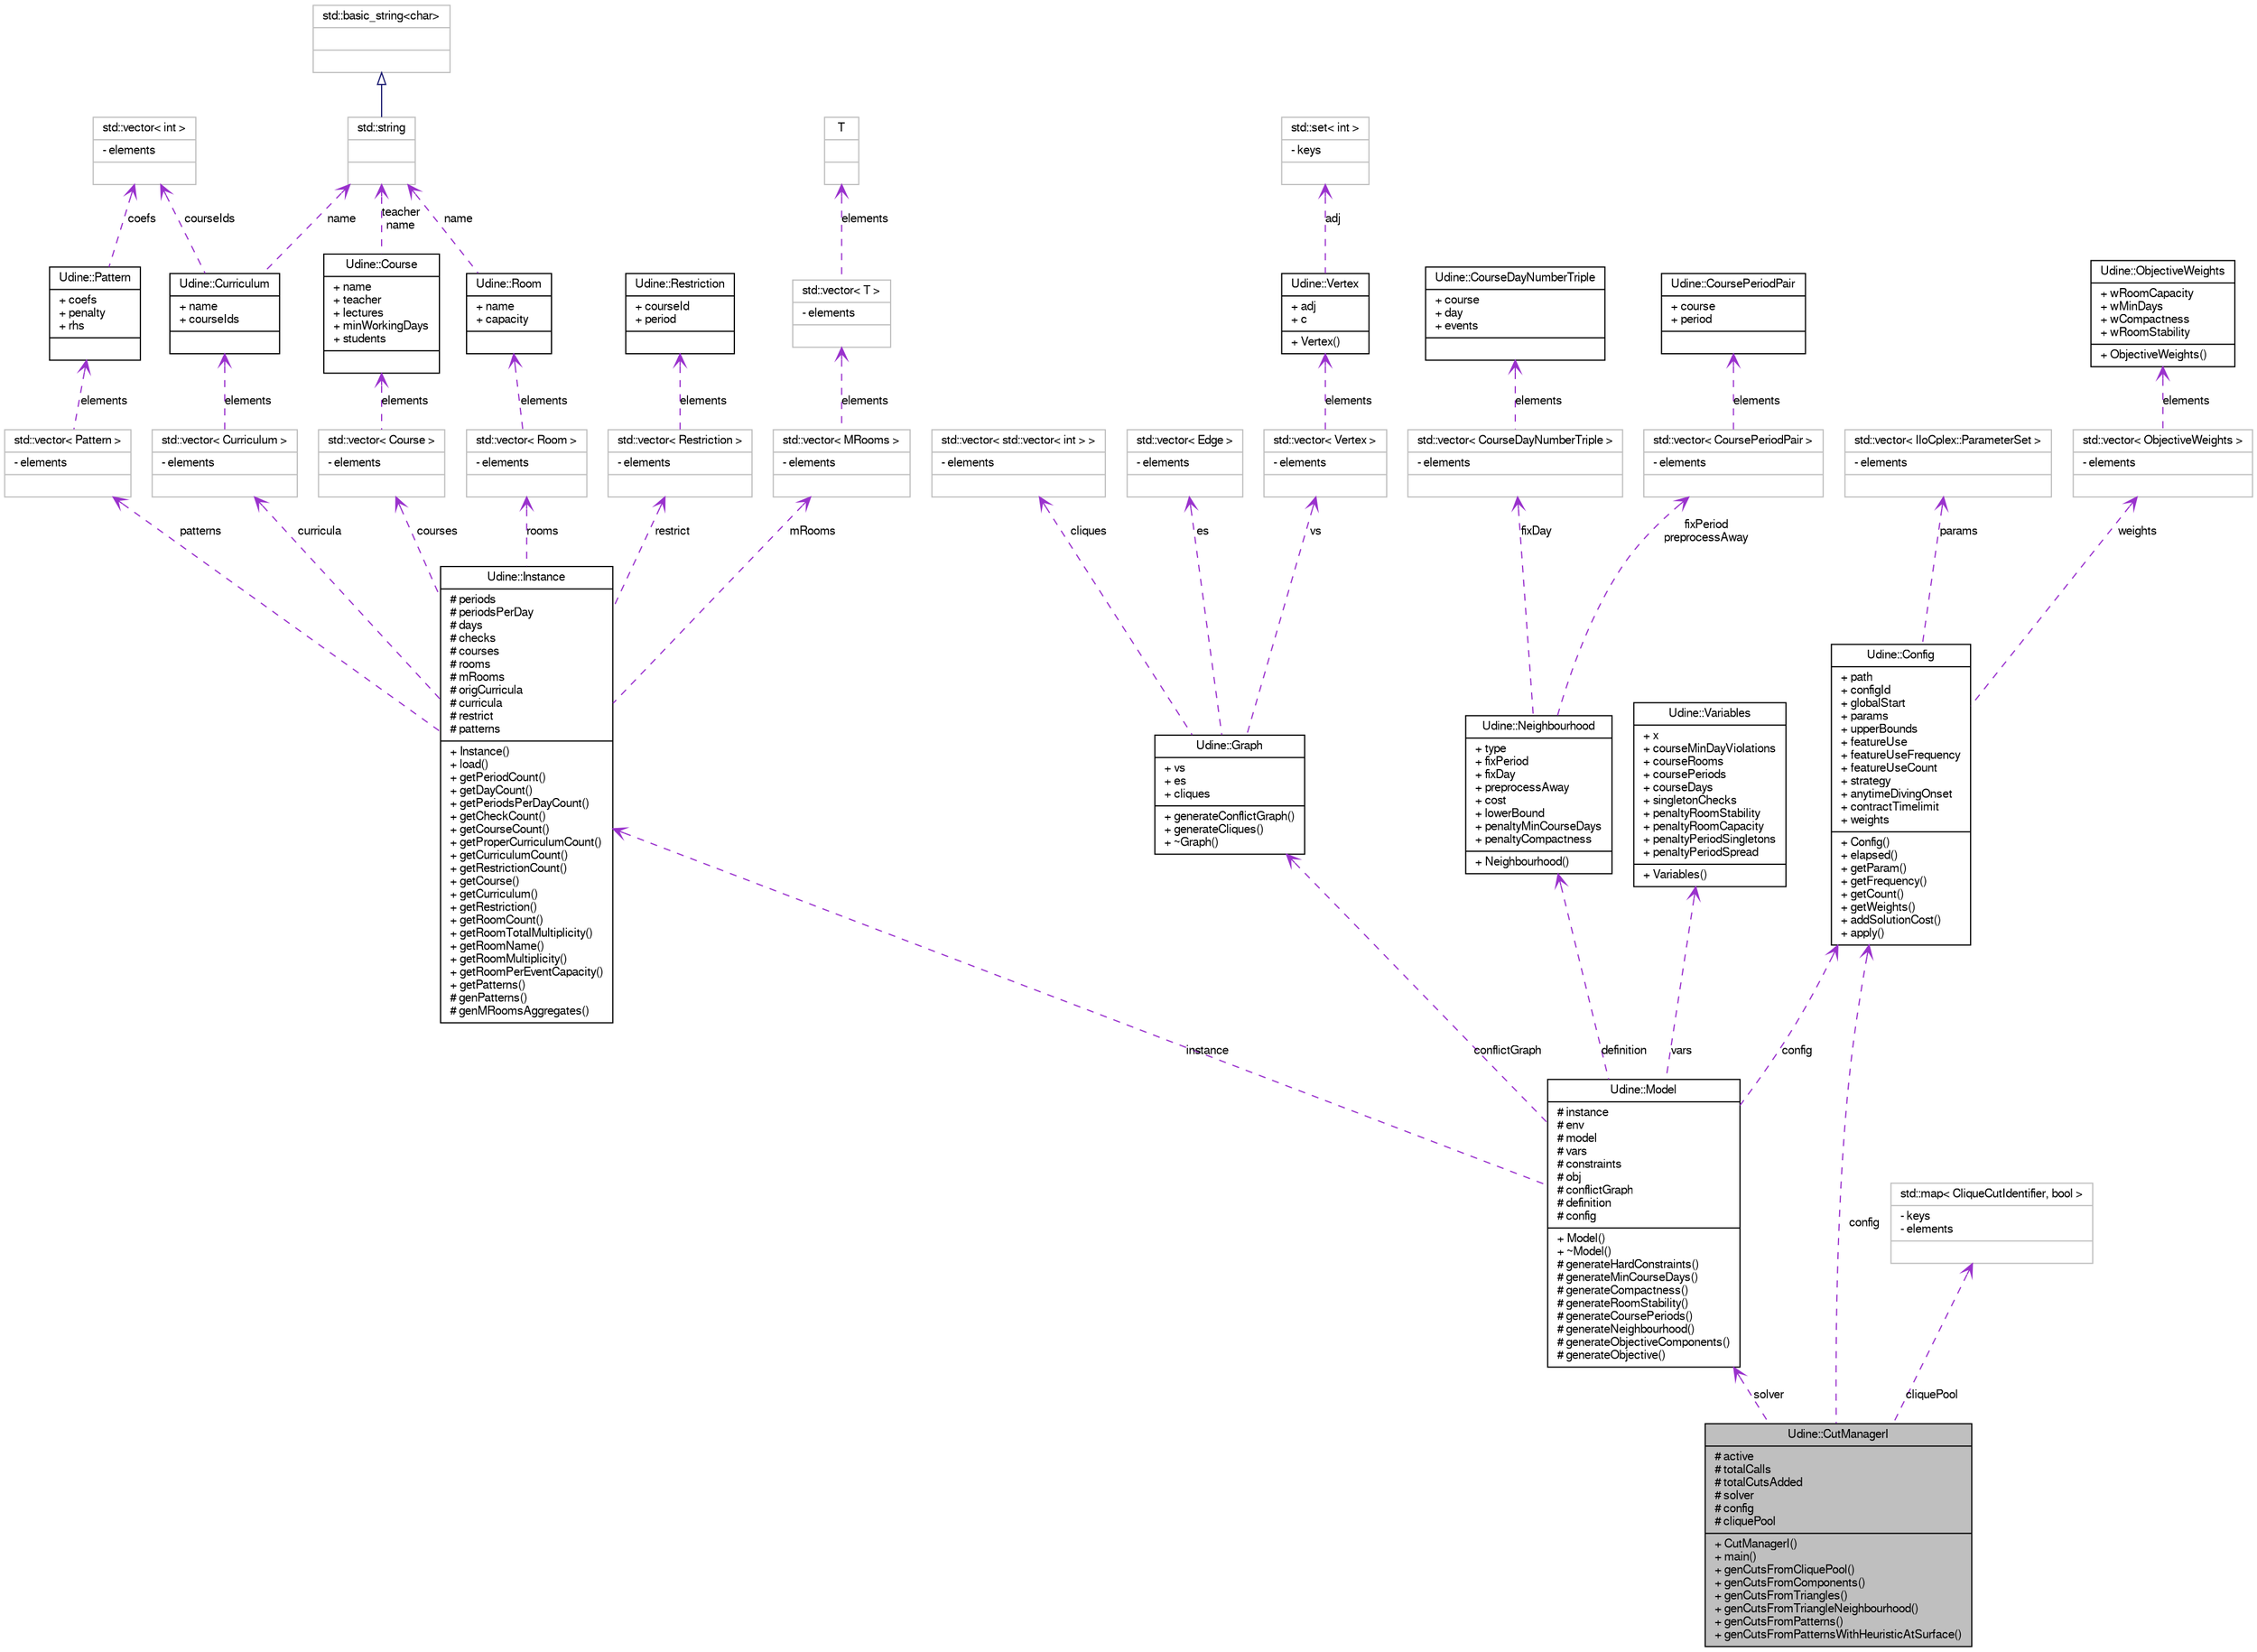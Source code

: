 digraph G
{
  edge [fontname="FreeSans",fontsize="10",labelfontname="FreeSans",labelfontsize="10"];
  node [fontname="FreeSans",fontsize="10",shape=record];
  Node1 [label="{Udine::CutManagerI\n|# active\l# totalCalls\l# totalCutsAdded\l# solver\l# config\l# cliquePool\l|+ CutManagerI()\l+ main()\l+ genCutsFromCliquePool()\l+ genCutsFromComponents()\l+ genCutsFromTriangles()\l+ genCutsFromTriangleNeighbourhood()\l+ genCutsFromPatterns()\l+ genCutsFromPatternsWithHeuristicAtSurface()\l}",height=0.2,width=0.4,color="black", fillcolor="grey75", style="filled" fontcolor="black"];
  Node2 -> Node1 [dir=back,color="darkorchid3",fontsize="10",style="dashed",label="config",arrowtail="open",fontname="FreeSans"];
  Node2 [label="{Udine::Config\n|+ path\l+ configId\l+ globalStart\l+ params\l+ upperBounds\l+ featureUse\l+ featureUseFrequency\l+ featureUseCount\l+ strategy\l+ anytimeDivingOnset\l+ contractTimelimit\l+ weights\l|+ Config()\l+ elapsed()\l+ getParam()\l+ getFrequency()\l+ getCount()\l+ getWeights()\l+ addSolutionCost()\l+ apply()\l}",height=0.2,width=0.4,color="black", fillcolor="white", style="filled",URL="$struct_udine_1_1_config.html"];
  Node3 -> Node2 [dir=back,color="darkorchid3",fontsize="10",style="dashed",label="params",arrowtail="open",fontname="FreeSans"];
  Node3 [label="{std::vector\< IloCplex::ParameterSet \>\n|- elements\l|}",height=0.2,width=0.4,color="grey75", fillcolor="white", style="filled"];
  Node4 -> Node2 [dir=back,color="darkorchid3",fontsize="10",style="dashed",label="weights",arrowtail="open",fontname="FreeSans"];
  Node4 [label="{std::vector\< ObjectiveWeights \>\n|- elements\l|}",height=0.2,width=0.4,color="grey75", fillcolor="white", style="filled"];
  Node5 -> Node4 [dir=back,color="darkorchid3",fontsize="10",style="dashed",label="elements",arrowtail="open",fontname="FreeSans"];
  Node5 [label="{Udine::ObjectiveWeights\n|+ wRoomCapacity\l+ wMinDays\l+ wCompactness\l+ wRoomStability\l|+ ObjectiveWeights()\l}",height=0.2,width=0.4,color="black", fillcolor="white", style="filled",URL="$struct_udine_1_1_objective_weights.html"];
  Node6 -> Node1 [dir=back,color="darkorchid3",fontsize="10",style="dashed",label="solver",arrowtail="open",fontname="FreeSans"];
  Node6 [label="{Udine::Model\n|# instance\l# env\l# model\l# vars\l# constraints\l# obj\l# conflictGraph\l# definition\l# config\l|+ Model()\l+ ~Model()\l# generateHardConstraints()\l# generateMinCourseDays()\l# generateCompactness()\l# generateRoomStability()\l# generateCoursePeriods()\l# generateNeighbourhood()\l# generateObjectiveComponents()\l# generateObjective()\l}",height=0.2,width=0.4,color="black", fillcolor="white", style="filled",URL="$class_udine_1_1_model.html"];
  Node7 -> Node6 [dir=back,color="darkorchid3",fontsize="10",style="dashed",label="instance",arrowtail="open",fontname="FreeSans"];
  Node7 [label="{Udine::Instance\n|# periods\l# periodsPerDay\l# days\l# checks\l# courses\l# rooms\l# mRooms\l# origCurricula\l# curricula\l# restrict\l# patterns\l|+ Instance()\l+ load()\l+ getPeriodCount()\l+ getDayCount()\l+ getPeriodsPerDayCount()\l+ getCheckCount()\l+ getCourseCount()\l+ getProperCurriculumCount()\l+ getCurriculumCount()\l+ getRestrictionCount()\l+ getCourse()\l+ getCurriculum()\l+ getRestriction()\l+ getRoomCount()\l+ getRoomTotalMultiplicity()\l+ getRoomName()\l+ getRoomMultiplicity()\l+ getRoomPerEventCapacity()\l+ getPatterns()\l# genPatterns()\l# genMRoomsAggregates()\l}",height=0.2,width=0.4,color="black", fillcolor="white", style="filled",URL="$class_udine_1_1_instance.html"];
  Node8 -> Node7 [dir=back,color="darkorchid3",fontsize="10",style="dashed",label="courses",arrowtail="open",fontname="FreeSans"];
  Node8 [label="{std::vector\< Course \>\n|- elements\l|}",height=0.2,width=0.4,color="grey75", fillcolor="white", style="filled"];
  Node9 -> Node8 [dir=back,color="darkorchid3",fontsize="10",style="dashed",label="elements",arrowtail="open",fontname="FreeSans"];
  Node9 [label="{Udine::Course\n|+ name\l+ teacher\l+ lectures\l+ minWorkingDays\l+ students\l|}",height=0.2,width=0.4,color="black", fillcolor="white", style="filled",URL="$struct_udine_1_1_course.html"];
  Node10 -> Node9 [dir=back,color="darkorchid3",fontsize="10",style="dashed",label="teacher\nname",arrowtail="open",fontname="FreeSans"];
  Node10 [label="{std::string\n||}",height=0.2,width=0.4,color="grey75", fillcolor="white", style="filled",tooltip="STL class."];
  Node11 -> Node10 [dir=back,color="midnightblue",fontsize="10",style="solid",arrowtail="empty",fontname="FreeSans"];
  Node11 [label="{std::basic_string\<char\>\n||}",height=0.2,width=0.4,color="grey75", fillcolor="white", style="filled",tooltip="STL class."];
  Node12 -> Node7 [dir=back,color="darkorchid3",fontsize="10",style="dashed",label="patterns",arrowtail="open",fontname="FreeSans"];
  Node12 [label="{std::vector\< Pattern \>\n|- elements\l|}",height=0.2,width=0.4,color="grey75", fillcolor="white", style="filled"];
  Node13 -> Node12 [dir=back,color="darkorchid3",fontsize="10",style="dashed",label="elements",arrowtail="open",fontname="FreeSans"];
  Node13 [label="{Udine::Pattern\n|+ coefs\l+ penalty\l+ rhs\l|}",height=0.2,width=0.4,color="black", fillcolor="white", style="filled",URL="$struct_udine_1_1_pattern.html"];
  Node14 -> Node13 [dir=back,color="darkorchid3",fontsize="10",style="dashed",label="coefs",arrowtail="open",fontname="FreeSans"];
  Node14 [label="{std::vector\< int \>\n|- elements\l|}",height=0.2,width=0.4,color="grey75", fillcolor="white", style="filled"];
  Node15 -> Node7 [dir=back,color="darkorchid3",fontsize="10",style="dashed",label="restrict",arrowtail="open",fontname="FreeSans"];
  Node15 [label="{std::vector\< Restriction \>\n|- elements\l|}",height=0.2,width=0.4,color="grey75", fillcolor="white", style="filled"];
  Node16 -> Node15 [dir=back,color="darkorchid3",fontsize="10",style="dashed",label="elements",arrowtail="open",fontname="FreeSans"];
  Node16 [label="{Udine::Restriction\n|+ courseId\l+ period\l|}",height=0.2,width=0.4,color="black", fillcolor="white", style="filled",URL="$struct_udine_1_1_restriction.html"];
  Node17 -> Node7 [dir=back,color="darkorchid3",fontsize="10",style="dashed",label="mRooms",arrowtail="open",fontname="FreeSans"];
  Node17 [label="{std::vector\< MRooms \>\n|- elements\l|}",height=0.2,width=0.4,color="grey75", fillcolor="white", style="filled"];
  Node18 -> Node17 [dir=back,color="darkorchid3",fontsize="10",style="dashed",label="elements",arrowtail="open",fontname="FreeSans"];
  Node18 [label="{std::vector\< T \>\n|- elements\l|}",height=0.2,width=0.4,color="grey75", fillcolor="white", style="filled",tooltip="STL class."];
  Node19 -> Node18 [dir=back,color="darkorchid3",fontsize="10",style="dashed",label="elements",arrowtail="open",fontname="FreeSans"];
  Node19 [label="{T\n||}",height=0.2,width=0.4,color="grey75", fillcolor="white", style="filled"];
  Node20 -> Node7 [dir=back,color="darkorchid3",fontsize="10",style="dashed",label="curricula",arrowtail="open",fontname="FreeSans"];
  Node20 [label="{std::vector\< Curriculum \>\n|- elements\l|}",height=0.2,width=0.4,color="grey75", fillcolor="white", style="filled"];
  Node21 -> Node20 [dir=back,color="darkorchid3",fontsize="10",style="dashed",label="elements",arrowtail="open",fontname="FreeSans"];
  Node21 [label="{Udine::Curriculum\n|+ name\l+ courseIds\l|}",height=0.2,width=0.4,color="black", fillcolor="white", style="filled",URL="$struct_udine_1_1_curriculum.html"];
  Node10 -> Node21 [dir=back,color="darkorchid3",fontsize="10",style="dashed",label="name",arrowtail="open",fontname="FreeSans"];
  Node14 -> Node21 [dir=back,color="darkorchid3",fontsize="10",style="dashed",label="courseIds",arrowtail="open",fontname="FreeSans"];
  Node22 -> Node7 [dir=back,color="darkorchid3",fontsize="10",style="dashed",label="rooms",arrowtail="open",fontname="FreeSans"];
  Node22 [label="{std::vector\< Room \>\n|- elements\l|}",height=0.2,width=0.4,color="grey75", fillcolor="white", style="filled"];
  Node23 -> Node22 [dir=back,color="darkorchid3",fontsize="10",style="dashed",label="elements",arrowtail="open",fontname="FreeSans"];
  Node23 [label="{Udine::Room\n|+ name\l+ capacity\l|}",height=0.2,width=0.4,color="black", fillcolor="white", style="filled",URL="$struct_udine_1_1_room.html"];
  Node10 -> Node23 [dir=back,color="darkorchid3",fontsize="10",style="dashed",label="name",arrowtail="open",fontname="FreeSans"];
  Node24 -> Node6 [dir=back,color="darkorchid3",fontsize="10",style="dashed",label="conflictGraph",arrowtail="open",fontname="FreeSans"];
  Node24 [label="{Udine::Graph\n|+ vs\l+ es\l+ cliques\l|+ generateConflictGraph()\l+ generateCliques()\l+ ~Graph()\l}",height=0.2,width=0.4,color="black", fillcolor="white", style="filled",URL="$class_udine_1_1_graph.html"];
  Node25 -> Node24 [dir=back,color="darkorchid3",fontsize="10",style="dashed",label="cliques",arrowtail="open",fontname="FreeSans"];
  Node25 [label="{std::vector\< std::vector\< int \> \>\n|- elements\l|}",height=0.2,width=0.4,color="grey75", fillcolor="white", style="filled"];
  Node26 -> Node24 [dir=back,color="darkorchid3",fontsize="10",style="dashed",label="es",arrowtail="open",fontname="FreeSans"];
  Node26 [label="{std::vector\< Edge \>\n|- elements\l|}",height=0.2,width=0.4,color="grey75", fillcolor="white", style="filled"];
  Node27 -> Node24 [dir=back,color="darkorchid3",fontsize="10",style="dashed",label="vs",arrowtail="open",fontname="FreeSans"];
  Node27 [label="{std::vector\< Vertex \>\n|- elements\l|}",height=0.2,width=0.4,color="grey75", fillcolor="white", style="filled"];
  Node28 -> Node27 [dir=back,color="darkorchid3",fontsize="10",style="dashed",label="elements",arrowtail="open",fontname="FreeSans"];
  Node28 [label="{Udine::Vertex\n|+ adj\l+ c\l|+ Vertex()\l}",height=0.2,width=0.4,color="black", fillcolor="white", style="filled",URL="$class_udine_1_1_vertex.html"];
  Node29 -> Node28 [dir=back,color="darkorchid3",fontsize="10",style="dashed",label="adj",arrowtail="open",fontname="FreeSans"];
  Node29 [label="{std::set\< int \>\n|- keys\l|}",height=0.2,width=0.4,color="grey75", fillcolor="white", style="filled"];
  Node30 -> Node6 [dir=back,color="darkorchid3",fontsize="10",style="dashed",label="definition",arrowtail="open",fontname="FreeSans"];
  Node30 [label="{Udine::Neighbourhood\n|+ type\l+ fixPeriod\l+ fixDay\l+ preprocessAway\l+ cost\l+ lowerBound\l+ penaltyMinCourseDays\l+ penaltyCompactness\l|+ Neighbourhood()\l}",height=0.2,width=0.4,color="black", fillcolor="white", style="filled",URL="$struct_udine_1_1_neighbourhood.html"];
  Node31 -> Node30 [dir=back,color="darkorchid3",fontsize="10",style="dashed",label="fixDay",arrowtail="open",fontname="FreeSans"];
  Node31 [label="{std::vector\< CourseDayNumberTriple \>\n|- elements\l|}",height=0.2,width=0.4,color="grey75", fillcolor="white", style="filled"];
  Node32 -> Node31 [dir=back,color="darkorchid3",fontsize="10",style="dashed",label="elements",arrowtail="open",fontname="FreeSans"];
  Node32 [label="{Udine::CourseDayNumberTriple\n|+ course\l+ day\l+ events\l|}",height=0.2,width=0.4,color="black", fillcolor="white", style="filled",URL="$struct_udine_1_1_course_day_number_triple.html"];
  Node33 -> Node30 [dir=back,color="darkorchid3",fontsize="10",style="dashed",label="fixPeriod\npreprocessAway",arrowtail="open",fontname="FreeSans"];
  Node33 [label="{std::vector\< CoursePeriodPair \>\n|- elements\l|}",height=0.2,width=0.4,color="grey75", fillcolor="white", style="filled"];
  Node34 -> Node33 [dir=back,color="darkorchid3",fontsize="10",style="dashed",label="elements",arrowtail="open",fontname="FreeSans"];
  Node34 [label="{Udine::CoursePeriodPair\n|+ course\l+ period\l|}",height=0.2,width=0.4,color="black", fillcolor="white", style="filled",URL="$struct_udine_1_1_course_period_pair.html"];
  Node35 -> Node6 [dir=back,color="darkorchid3",fontsize="10",style="dashed",label="vars",arrowtail="open",fontname="FreeSans"];
  Node35 [label="{Udine::Variables\n|+ x\l+ courseMinDayViolations\l+ courseRooms\l+ coursePeriods\l+ courseDays\l+ singletonChecks\l+ penaltyRoomStability\l+ penaltyRoomCapacity\l+ penaltyPeriodSingletons\l+ penaltyPeriodSpread\l|+ Variables()\l}",height=0.2,width=0.4,color="black", fillcolor="white", style="filled",URL="$struct_udine_1_1_variables.html"];
  Node2 -> Node6 [dir=back,color="darkorchid3",fontsize="10",style="dashed",label="config",arrowtail="open",fontname="FreeSans"];
  Node36 -> Node1 [dir=back,color="darkorchid3",fontsize="10",style="dashed",label="cliquePool",arrowtail="open",fontname="FreeSans"];
  Node36 [label="{std::map\< CliqueCutIdentifier, bool \>\n|- keys\l- elements\l|}",height=0.2,width=0.4,color="grey75", fillcolor="white", style="filled"];
}
